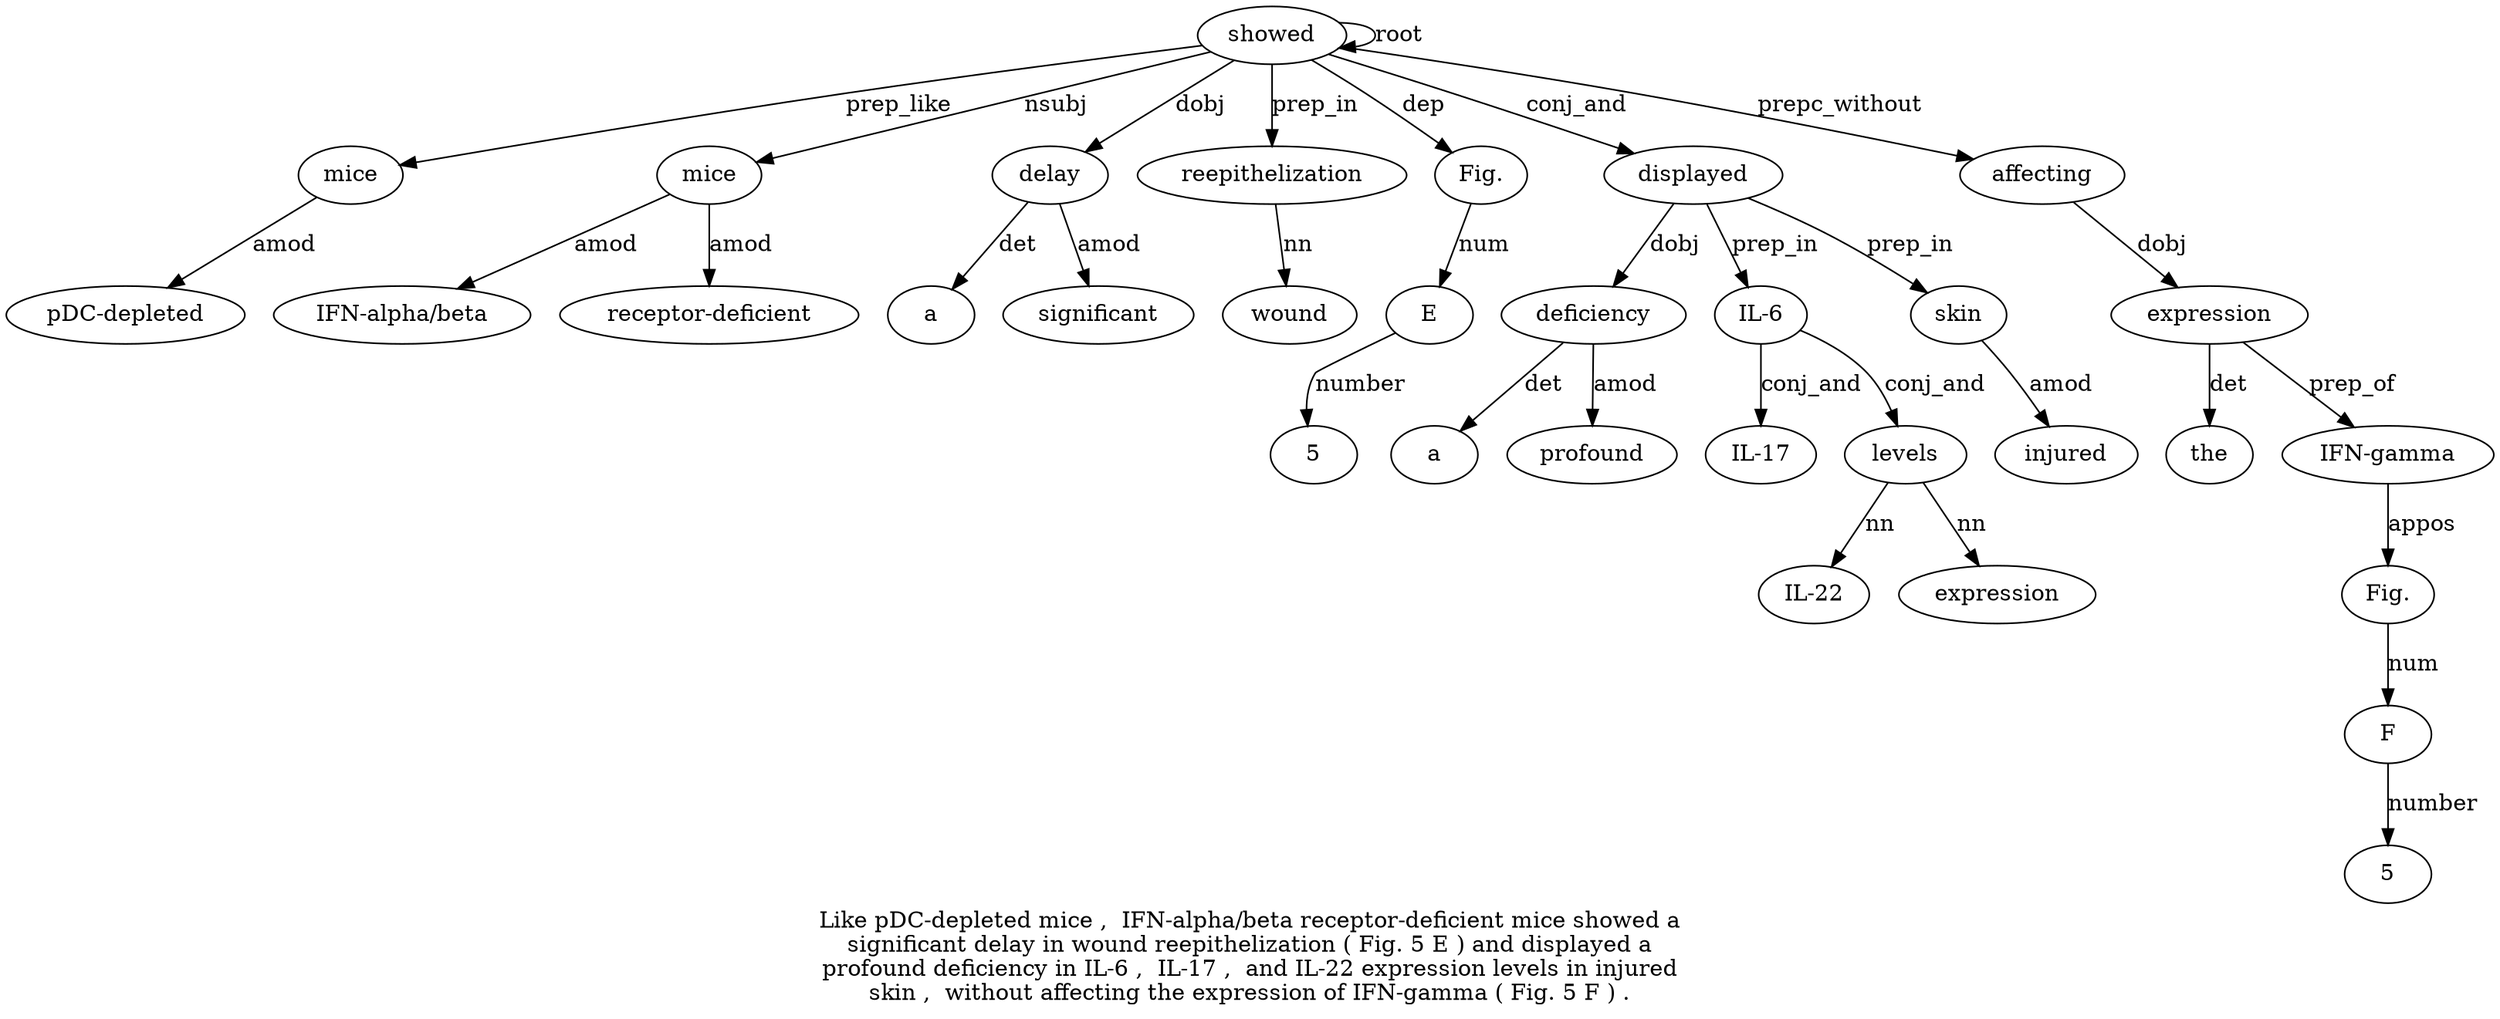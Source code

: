 digraph "Like pDC-depleted mice ,  IFN-alpha/beta receptor-deficient mice showed a significant delay in wound reepithelization ( Fig. 5 E ) and displayed a profound deficiency in IL-6 ,  IL-17 ,  and IL-22 expression levels in injured skin ,  without affecting the expression of IFN-gamma ( Fig. 5 F ) ." {
label="Like pDC-depleted mice ,  IFN-alpha/beta receptor-deficient mice showed a
significant delay in wound reepithelization ( Fig. 5 E ) and displayed a
profound deficiency in IL-6 ,  IL-17 ,  and IL-22 expression levels in injured
skin ,  without affecting the expression of IFN-gamma ( Fig. 5 F ) .";
mice3 [style=filled, fillcolor=white, label=mice];
"pDC-depleted2" [style=filled, fillcolor=white, label="pDC-depleted"];
mice3 -> "pDC-depleted2"  [label=amod];
showed8 [style=filled, fillcolor=white, label=showed];
showed8 -> mice3  [label=prep_like];
mice7 [style=filled, fillcolor=white, label=mice];
"IFN-alpha/beta5" [style=filled, fillcolor=white, label="IFN-alpha/beta"];
mice7 -> "IFN-alpha/beta5"  [label=amod];
"receptor-deficient6" [style=filled, fillcolor=white, label="receptor-deficient"];
mice7 -> "receptor-deficient6"  [label=amod];
showed8 -> mice7  [label=nsubj];
showed8 -> showed8  [label=root];
delay11 [style=filled, fillcolor=white, label=delay];
a9 [style=filled, fillcolor=white, label=a];
delay11 -> a9  [label=det];
significant10 [style=filled, fillcolor=white, label=significant];
delay11 -> significant10  [label=amod];
showed8 -> delay11  [label=dobj];
reepithelization14 [style=filled, fillcolor=white, label=reepithelization];
wound13 [style=filled, fillcolor=white, label=wound];
reepithelization14 -> wound13  [label=nn];
showed8 -> reepithelization14  [label=prep_in];
"Fig.16" [style=filled, fillcolor=white, label="Fig."];
showed8 -> "Fig.16"  [label=dep];
E18 [style=filled, fillcolor=white, label=E];
517 [style=filled, fillcolor=white, label=5];
E18 -> 517  [label=number];
"Fig.16" -> E18  [label=num];
displayed21 [style=filled, fillcolor=white, label=displayed];
showed8 -> displayed21  [label=conj_and];
deficiency24 [style=filled, fillcolor=white, label=deficiency];
a22 [style=filled, fillcolor=white, label=a];
deficiency24 -> a22  [label=det];
profound23 [style=filled, fillcolor=white, label=profound];
deficiency24 -> profound23  [label=amod];
displayed21 -> deficiency24  [label=dobj];
"IL-62" [style=filled, fillcolor=white, label="IL-6"];
displayed21 -> "IL-62"  [label=prep_in];
"IL-1728" [style=filled, fillcolor=white, label="IL-17"];
"IL-62" -> "IL-1728"  [label=conj_and];
levels33 [style=filled, fillcolor=white, label=levels];
"IL-2231" [style=filled, fillcolor=white, label="IL-22"];
levels33 -> "IL-2231"  [label=nn];
expression32 [style=filled, fillcolor=white, label=expression];
levels33 -> expression32  [label=nn];
"IL-62" -> levels33  [label=conj_and];
skin36 [style=filled, fillcolor=white, label=skin];
injured35 [style=filled, fillcolor=white, label=injured];
skin36 -> injured35  [label=amod];
displayed21 -> skin36  [label=prep_in];
affecting39 [style=filled, fillcolor=white, label=affecting];
showed8 -> affecting39  [label=prepc_without];
expression41 [style=filled, fillcolor=white, label=expression];
the40 [style=filled, fillcolor=white, label=the];
expression41 -> the40  [label=det];
affecting39 -> expression41  [label=dobj];
"IFN-gamma43" [style=filled, fillcolor=white, label="IFN-gamma"];
expression41 -> "IFN-gamma43"  [label=prep_of];
"Fig.45" [style=filled, fillcolor=white, label="Fig."];
"IFN-gamma43" -> "Fig.45"  [label=appos];
F47 [style=filled, fillcolor=white, label=F];
546 [style=filled, fillcolor=white, label=5];
F47 -> 546  [label=number];
"Fig.45" -> F47  [label=num];
}

